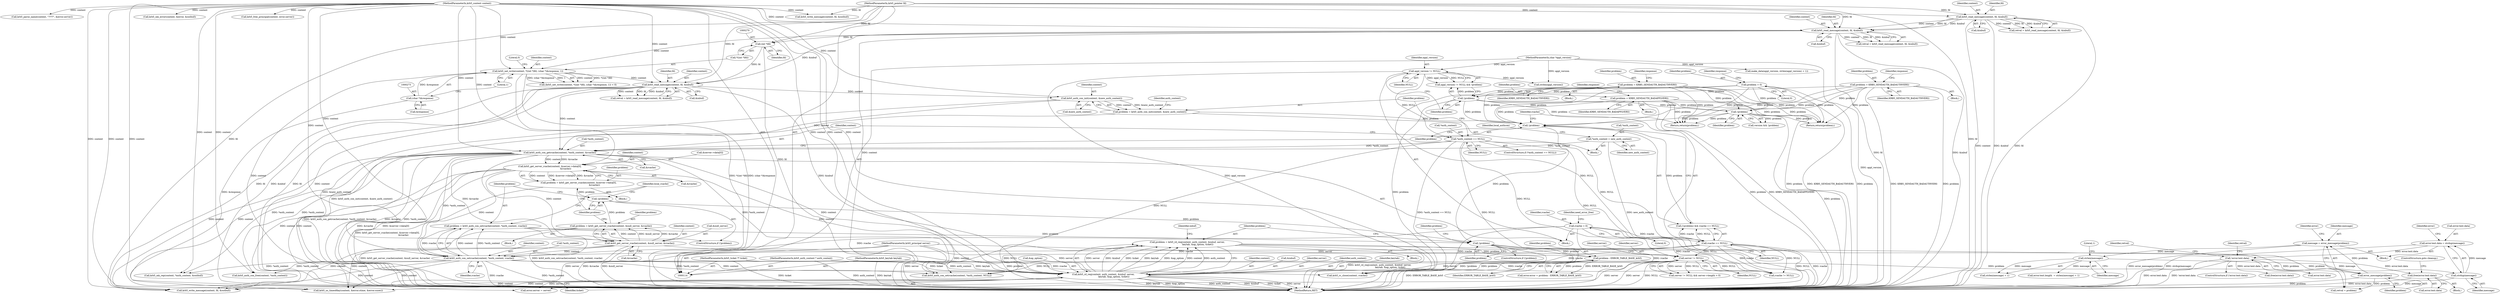 digraph "0_krb5_102bb6ebf20f9174130c85c3b052ae104e5073ec_0@API" {
"1000508" [label="(Call,free(error.text.data))"];
"1000487" [label="(Call,!error.text.data)"];
"1000478" [label="(Call,error.text.data = strdup(message))"];
"1000484" [label="(Call,strdup(message))"];
"1000475" [label="(Call,strlen(message))"];
"1000464" [label="(Call,message = error_message(problem))"];
"1000466" [label="(Call,error_message(problem))"];
"1000450" [label="(Call,problem - ERROR_TABLE_BASE_krb5)"];
"1000388" [label="(Call,problem = krb5_rd_req(context, auth_context, &inbuf, server,\n                              keytab, &ap_option, ticket))"];
"1000390" [label="(Call,krb5_rd_req(context, auth_context, &inbuf, server,\n                              keytab, &ap_option, ticket))"];
"1000376" [label="(Call,krb5_auth_con_setrcache(context, *auth_context, rcache))"];
"1000341" [label="(Call,krb5_get_server_rcache(context, &server->data[0],\n                                             &rcache))"];
"1000314" [label="(Call,krb5_auth_con_getrcache(context, *auth_context, &rcache))"];
"1000303" [label="(Call,krb5_auth_con_init(context, &new_auth_context))"];
"1000288" [label="(Call,krb5_read_message(context, fd, &inbuf))"];
"1000266" [label="(Call,krb5_net_write(context, *((int *)fd), (char *)&response, 1))"];
"1000215" [label="(Call,krb5_read_message(context, fd, &inbuf))"];
"1000168" [label="(Call,krb5_read_message(context, fd, &inbuf))"];
"1000115" [label="(MethodParameterIn,krb5_context context)"];
"1000117" [label="(MethodParameterIn,krb5_pointer fd)"];
"1000272" [label="(Call,(char *)&response)"];
"1000269" [label="(Call,(int *)fd)"];
"1000296" [label="(Call,*auth_context == NULL)"];
"1000224" [label="(Call,appl_version != NULL)"];
"1000118" [label="(MethodParameterIn,char *appl_version)"];
"1000307" [label="(Call,*auth_context = new_auth_context)"];
"1000365" [label="(Call,krb5_get_server_rcache(context, &null_server, &rcache))"];
"1000324" [label="(Call,rcache == NULL)"];
"1000135" [label="(Call,rcache = 0)"];
"1000116" [label="(MethodParameterIn,krb5_auth_context * auth_context)"];
"1000330" [label="(Call,server != NULL)"];
"1000119" [label="(MethodParameterIn,krb5_principal server)"];
"1000121" [label="(MethodParameterIn,krb5_keytab keytab)"];
"1000122" [label="(MethodParameterIn,krb5_ticket ** ticket)"];
"1000385" [label="(Call,!problem)"];
"1000374" [label="(Call,problem = krb5_auth_con_setrcache(context, *auth_context, rcache))"];
"1000372" [label="(Call,!problem)"];
"1000363" [label="(Call,problem = krb5_get_server_rcache(context, &null_server, &rcache))"];
"1000339" [label="(Call,problem = krb5_get_server_rcache(context, &server->data[0],\n                                             &rcache))"];
"1000322" [label="(Call,!problem)"];
"1000206" [label="(Call,problem = KRB5_SENDAUTH_BADAUTHVERS)"];
"1000301" [label="(Call,problem = krb5_auth_con_init(context, &new_auth_context))"];
"1000153" [label="(Call,problem = 0)"];
"1000244" [label="(Call,problem = KRB5_SENDAUTH_BADAPPLVERS)"];
"1000191" [label="(Call,problem = KRB5_SENDAUTH_BADAUTHVERS)"];
"1000227" [label="(Call,!problem)"];
"1000253" [label="(Call,!problem)"];
"1000365" [label="(Call,krb5_get_server_rcache(context, &null_server, &rcache))"];
"1000265" [label="(Call,(krb5_net_write(context, *((int *)fd), (char *)&response, 1)) < 0)"];
"1000326" [label="(Identifier,NULL)"];
"1000382" [label="(Identifier,local_rcache)"];
"1000274" [label="(Call,&response)"];
"1000391" [label="(Identifier,context)"];
"1000117" [label="(MethodParameterIn,krb5_pointer fd)"];
"1000515" [label="(Call,free(error.text.data))"];
"1000477" [label="(Literal,1)"];
"1000308" [label="(Call,*auth_context)"];
"1000509" [label="(Call,error.text.data)"];
"1000464" [label="(Call,message = error_message(problem))"];
"1000235" [label="(Call,strlen(appl_version))"];
"1000340" [label="(Identifier,problem)"];
"1000243" [label="(Block,)"];
"1000288" [label="(Call,krb5_read_message(context, fd, &inbuf))"];
"1000371" [label="(ControlStructure,if (!problem))"];
"1000402" [label="(Identifier,inbuf)"];
"1000286" [label="(Call,retval = krb5_read_message(context, fd, &inbuf))"];
"1000295" [label="(ControlStructure,if (*auth_context == NULL))"];
"1000375" [label="(Identifier,problem)"];
"1000475" [label="(Call,strlen(message))"];
"1000451" [label="(Identifier,problem)"];
"1000207" [label="(Identifier,problem)"];
"1000363" [label="(Call,problem = krb5_get_server_rcache(context, &null_server, &rcache))"];
"1000514" [label="(ControlStructure,goto cleanup;)"];
"1000500" [label="(Identifier,retval)"];
"1000191" [label="(Call,problem = KRB5_SENDAUTH_BADAUTHVERS)"];
"1000304" [label="(Identifier,context)"];
"1000376" [label="(Call,krb5_auth_con_setrcache(context, *auth_context, rcache))"];
"1000582" [label="(Call,krb5_write_message(context, fd, &outbuf))"];
"1000487" [label="(Call,!error.text.data)"];
"1000254" [label="(Identifier,problem)"];
"1000495" [label="(Identifier,retval)"];
"1000137" [label="(Literal,0)"];
"1000490" [label="(Identifier,error)"];
"1000485" [label="(Identifier,message)"];
"1000377" [label="(Identifier,context)"];
"1000352" [label="(Block,)"];
"1000415" [label="(Call,krb5_us_timeofday(context, &error.stime, &error.susec))"];
"1000218" [label="(Call,&inbuf)"];
"1000271" [label="(Identifier,fd)"];
"1000330" [label="(Call,server != NULL)"];
"1000122" [label="(MethodParameterIn,krb5_ticket ** ticket)"];
"1000154" [label="(Identifier,problem)"];
"1000436" [label="(Call,krb5_parse_name(context, \"????\", &error.server))"];
"1000314" [label="(Call,krb5_auth_con_getrcache(context, *auth_context, &rcache))"];
"1000309" [label="(Identifier,auth_context)"];
"1000153" [label="(Call,problem = 0)"];
"1000290" [label="(Identifier,fd)"];
"1000116" [label="(MethodParameterIn,krb5_auth_context * auth_context)"];
"1000226" [label="(Identifier,NULL)"];
"1000542" [label="(Call,krb5_write_message(context, fd, &outbuf))"];
"1000307" [label="(Call,*auth_context = new_auth_context)"];
"1000206" [label="(Call,problem = KRB5_SENDAUTH_BADAUTHVERS)"];
"1000479" [label="(Call,error.text.data)"];
"1000466" [label="(Call,error_message(problem))"];
"1000277" [label="(Literal,0)"];
"1000620" [label="(MethodReturn,RET)"];
"1000302" [label="(Identifier,problem)"];
"1000405" [label="(Identifier,problem)"];
"1000232" [label="(Call,make_data(appl_version, strlen(appl_version) + 1))"];
"1000478" [label="(Call,error.text.data = strdup(message))"];
"1000136" [label="(Identifier,rcache)"];
"1000297" [label="(Call,*auth_context)"];
"1000266" [label="(Call,krb5_net_write(context, *((int *)fd), (char *)&response, 1))"];
"1000205" [label="(Block,)"];
"1000253" [label="(Call,!problem)"];
"1000118" [label="(MethodParameterIn,char *appl_version)"];
"1000323" [label="(Identifier,problem)"];
"1000322" [label="(Call,!problem)"];
"1000389" [label="(Identifier,problem)"];
"1000227" [label="(Call,!problem)"];
"1000450" [label="(Call,problem - ERROR_TABLE_BASE_krb5)"];
"1000349" [label="(Call,&rcache)"];
"1000216" [label="(Identifier,context)"];
"1000366" [label="(Identifier,context)"];
"1000246" [label="(Identifier,KRB5_SENDAUTH_BADAPPLVERS)"];
"1000224" [label="(Call,appl_version != NULL)"];
"1000217" [label="(Identifier,fd)"];
"1000329" [label="(Call,server != NULL && server->length > 0)"];
"1000393" [label="(Call,&inbuf)"];
"1000169" [label="(Identifier,context)"];
"1000613" [label="(Call,krb5_auth_con_setrcache(context, *auth_context, NULL))"];
"1000143" [label="(Identifier,need_error_free)"];
"1000386" [label="(Identifier,problem)"];
"1000474" [label="(Call,strlen(message) + 1)"];
"1000373" [label="(Identifier,problem)"];
"1000446" [label="(Call,error.error = problem - ERROR_TABLE_BASE_krb5)"];
"1000488" [label="(Call,error.text.data)"];
"1000324" [label="(Call,rcache == NULL)"];
"1000268" [label="(Call,*((int *)fd))"];
"1000571" [label="(Call,krb5_mk_rep(context, *auth_context, &outbuf))"];
"1000385" [label="(Call,!problem)"];
"1000312" [label="(Identifier,local_authcon)"];
"1000507" [label="(Block,)"];
"1000395" [label="(Identifier,server)"];
"1000279" [label="(Return,return(problem);)"];
"1000244" [label="(Call,problem = KRB5_SENDAUTH_BADAPPLVERS)"];
"1000486" [label="(ControlStructure,if (!error.text.data))"];
"1000392" [label="(Identifier,auth_context)"];
"1000315" [label="(Identifier,context)"];
"1000299" [label="(Identifier,NULL)"];
"1000332" [label="(Identifier,NULL)"];
"1000115" [label="(MethodParameterIn,krb5_context context)"];
"1000166" [label="(Call,retval = krb5_read_message(context, fd, &inbuf))"];
"1000325" [label="(Identifier,rcache)"];
"1000380" [label="(Identifier,rcache)"];
"1000396" [label="(Identifier,keytab)"];
"1000193" [label="(Identifier,KRB5_SENDAUTH_BADAUTHVERS)"];
"1000276" [label="(Literal,1)"];
"1000300" [label="(Block,)"];
"1000387" [label="(Block,)"];
"1000190" [label="(Block,)"];
"1000342" [label="(Identifier,context)"];
"1000208" [label="(Identifier,KRB5_SENDAUTH_BADAUTHVERS)"];
"1000406" [label="(Block,)"];
"1000272" [label="(Call,(char *)&response)"];
"1000335" [label="(Identifier,server)"];
"1000192" [label="(Identifier,problem)"];
"1000310" [label="(Identifier,new_auth_context)"];
"1000195" [label="(Identifier,response)"];
"1000210" [label="(Identifier,response)"];
"1000501" [label="(Call,krb5_mk_error(context, &error, &outbuf))"];
"1000364" [label="(Identifier,problem)"];
"1000296" [label="(Call,*auth_context == NULL)"];
"1000397" [label="(Call,&ap_option)"];
"1000316" [label="(Call,*auth_context)"];
"1000171" [label="(Call,&inbuf)"];
"1000155" [label="(Literal,0)"];
"1000248" [label="(Identifier,response)"];
"1000338" [label="(Block,)"];
"1000468" [label="(Call,error.text.length  = strlen(message) + 1)"];
"1000399" [label="(Identifier,ticket)"];
"1000305" [label="(Call,&new_auth_context)"];
"1000452" [label="(Identifier,ERROR_TABLE_BASE_krb5)"];
"1000556" [label="(Call,retval = problem)"];
"1000343" [label="(Call,&server->data[0])"];
"1000471" [label="(Identifier,error)"];
"1000283" [label="(Return,return(problem);)"];
"1000476" [label="(Identifier,message)"];
"1000267" [label="(Identifier,context)"];
"1000170" [label="(Identifier,fd)"];
"1000291" [label="(Call,&inbuf)"];
"1000465" [label="(Identifier,message)"];
"1000223" [label="(Call,appl_version != NULL && !problem)"];
"1000303" [label="(Call,krb5_auth_con_init(context, &new_auth_context))"];
"1000157" [label="(Identifier,response)"];
"1000251" [label="(Call,version && !problem)"];
"1000225" [label="(Identifier,appl_version)"];
"1000369" [label="(Call,&rcache)"];
"1000119" [label="(MethodParameterIn,krb5_principal server)"];
"1000124" [label="(Block,)"];
"1000213" [label="(Call,retval = krb5_read_message(context, fd, &inbuf))"];
"1000135" [label="(Call,rcache = 0)"];
"1000427" [label="(Call,error.server = server)"];
"1000388" [label="(Call,problem = krb5_rd_req(context, auth_context, &inbuf, server,\n                              keytab, &ap_option, ticket))"];
"1000168" [label="(Call,krb5_read_message(context, fd, &inbuf))"];
"1000301" [label="(Call,problem = krb5_auth_con_init(context, &new_auth_context))"];
"1000318" [label="(Call,&rcache)"];
"1000390" [label="(Call,krb5_rd_req(context, auth_context, &inbuf, server,\n                              keytab, &ap_option, ticket))"];
"1000610" [label="(Call,krb5_rc_close(context, rcache))"];
"1000269" [label="(Call,(int *)fd)"];
"1000367" [label="(Call,&null_server)"];
"1000339" [label="(Call,problem = krb5_get_server_rcache(context, &server->data[0],\n                                             &rcache))"];
"1000467" [label="(Identifier,problem)"];
"1000598" [label="(Call,krb5_auth_con_free(context, *auth_context))"];
"1000606" [label="(Call,rcache != NULL)"];
"1000378" [label="(Call,*auth_context)"];
"1000289" [label="(Identifier,context)"];
"1000228" [label="(Identifier,problem)"];
"1000372" [label="(Call,!problem)"];
"1000341" [label="(Call,krb5_get_server_rcache(context, &server->data[0],\n                                             &rcache))"];
"1000321" [label="(Call,(!problem) && rcache == NULL)"];
"1000245" [label="(Identifier,problem)"];
"1000384" [label="(ControlStructure,if (!problem))"];
"1000508" [label="(Call,free(error.text.data))"];
"1000523" [label="(Call,krb5_free_principal(context, error.server))"];
"1000331" [label="(Identifier,server)"];
"1000484" [label="(Call,strdup(message))"];
"1000215" [label="(Call,krb5_read_message(context, fd, &inbuf))"];
"1000374" [label="(Call,problem = krb5_auth_con_setrcache(context, *auth_context, rcache))"];
"1000121" [label="(MethodParameterIn,krb5_keytab keytab)"];
"1000508" -> "1000507"  [label="AST: "];
"1000508" -> "1000509"  [label="CFG: "];
"1000509" -> "1000508"  [label="AST: "];
"1000514" -> "1000508"  [label="CFG: "];
"1000508" -> "1000620"  [label="DDG: error.text.data"];
"1000487" -> "1000508"  [label="DDG: error.text.data"];
"1000487" -> "1000486"  [label="AST: "];
"1000487" -> "1000488"  [label="CFG: "];
"1000488" -> "1000487"  [label="AST: "];
"1000495" -> "1000487"  [label="CFG: "];
"1000500" -> "1000487"  [label="CFG: "];
"1000487" -> "1000620"  [label="DDG: error.text.data"];
"1000487" -> "1000620"  [label="DDG: !error.text.data"];
"1000478" -> "1000487"  [label="DDG: error.text.data"];
"1000487" -> "1000515"  [label="DDG: error.text.data"];
"1000478" -> "1000406"  [label="AST: "];
"1000478" -> "1000484"  [label="CFG: "];
"1000479" -> "1000478"  [label="AST: "];
"1000484" -> "1000478"  [label="AST: "];
"1000490" -> "1000478"  [label="CFG: "];
"1000478" -> "1000620"  [label="DDG: strdup(message)"];
"1000484" -> "1000478"  [label="DDG: message"];
"1000484" -> "1000485"  [label="CFG: "];
"1000485" -> "1000484"  [label="AST: "];
"1000484" -> "1000620"  [label="DDG: message"];
"1000475" -> "1000484"  [label="DDG: message"];
"1000475" -> "1000474"  [label="AST: "];
"1000475" -> "1000476"  [label="CFG: "];
"1000476" -> "1000475"  [label="AST: "];
"1000477" -> "1000475"  [label="CFG: "];
"1000475" -> "1000468"  [label="DDG: message"];
"1000475" -> "1000474"  [label="DDG: message"];
"1000464" -> "1000475"  [label="DDG: message"];
"1000464" -> "1000406"  [label="AST: "];
"1000464" -> "1000466"  [label="CFG: "];
"1000465" -> "1000464"  [label="AST: "];
"1000466" -> "1000464"  [label="AST: "];
"1000471" -> "1000464"  [label="CFG: "];
"1000464" -> "1000620"  [label="DDG: error_message(problem)"];
"1000466" -> "1000464"  [label="DDG: problem"];
"1000466" -> "1000467"  [label="CFG: "];
"1000467" -> "1000466"  [label="AST: "];
"1000466" -> "1000620"  [label="DDG: problem"];
"1000450" -> "1000466"  [label="DDG: problem"];
"1000466" -> "1000556"  [label="DDG: problem"];
"1000450" -> "1000446"  [label="AST: "];
"1000450" -> "1000452"  [label="CFG: "];
"1000451" -> "1000450"  [label="AST: "];
"1000452" -> "1000450"  [label="AST: "];
"1000446" -> "1000450"  [label="CFG: "];
"1000450" -> "1000620"  [label="DDG: ERROR_TABLE_BASE_krb5"];
"1000450" -> "1000446"  [label="DDG: problem"];
"1000450" -> "1000446"  [label="DDG: ERROR_TABLE_BASE_krb5"];
"1000388" -> "1000450"  [label="DDG: problem"];
"1000385" -> "1000450"  [label="DDG: problem"];
"1000388" -> "1000387"  [label="AST: "];
"1000388" -> "1000390"  [label="CFG: "];
"1000389" -> "1000388"  [label="AST: "];
"1000390" -> "1000388"  [label="AST: "];
"1000402" -> "1000388"  [label="CFG: "];
"1000388" -> "1000620"  [label="DDG: problem"];
"1000388" -> "1000620"  [label="DDG: krb5_rd_req(context, auth_context, &inbuf, server,\n                              keytab, &ap_option, ticket)"];
"1000390" -> "1000388"  [label="DDG: server"];
"1000390" -> "1000388"  [label="DDG: &inbuf"];
"1000390" -> "1000388"  [label="DDG: ticket"];
"1000390" -> "1000388"  [label="DDG: keytab"];
"1000390" -> "1000388"  [label="DDG: &ap_option"];
"1000390" -> "1000388"  [label="DDG: context"];
"1000390" -> "1000388"  [label="DDG: auth_context"];
"1000388" -> "1000556"  [label="DDG: problem"];
"1000390" -> "1000399"  [label="CFG: "];
"1000391" -> "1000390"  [label="AST: "];
"1000392" -> "1000390"  [label="AST: "];
"1000393" -> "1000390"  [label="AST: "];
"1000395" -> "1000390"  [label="AST: "];
"1000396" -> "1000390"  [label="AST: "];
"1000397" -> "1000390"  [label="AST: "];
"1000399" -> "1000390"  [label="AST: "];
"1000390" -> "1000620"  [label="DDG: keytab"];
"1000390" -> "1000620"  [label="DDG: &ap_option"];
"1000390" -> "1000620"  [label="DDG: auth_context"];
"1000390" -> "1000620"  [label="DDG: &inbuf"];
"1000390" -> "1000620"  [label="DDG: ticket"];
"1000390" -> "1000620"  [label="DDG: server"];
"1000376" -> "1000390"  [label="DDG: context"];
"1000314" -> "1000390"  [label="DDG: context"];
"1000341" -> "1000390"  [label="DDG: context"];
"1000365" -> "1000390"  [label="DDG: context"];
"1000115" -> "1000390"  [label="DDG: context"];
"1000116" -> "1000390"  [label="DDG: auth_context"];
"1000288" -> "1000390"  [label="DDG: &inbuf"];
"1000330" -> "1000390"  [label="DDG: server"];
"1000119" -> "1000390"  [label="DDG: server"];
"1000121" -> "1000390"  [label="DDG: keytab"];
"1000122" -> "1000390"  [label="DDG: ticket"];
"1000390" -> "1000415"  [label="DDG: context"];
"1000390" -> "1000427"  [label="DDG: server"];
"1000390" -> "1000542"  [label="DDG: context"];
"1000376" -> "1000374"  [label="AST: "];
"1000376" -> "1000380"  [label="CFG: "];
"1000377" -> "1000376"  [label="AST: "];
"1000378" -> "1000376"  [label="AST: "];
"1000380" -> "1000376"  [label="AST: "];
"1000374" -> "1000376"  [label="CFG: "];
"1000376" -> "1000620"  [label="DDG: rcache"];
"1000376" -> "1000620"  [label="DDG: *auth_context"];
"1000376" -> "1000374"  [label="DDG: context"];
"1000376" -> "1000374"  [label="DDG: *auth_context"];
"1000376" -> "1000374"  [label="DDG: rcache"];
"1000341" -> "1000376"  [label="DDG: context"];
"1000365" -> "1000376"  [label="DDG: context"];
"1000115" -> "1000376"  [label="DDG: context"];
"1000314" -> "1000376"  [label="DDG: *auth_context"];
"1000324" -> "1000376"  [label="DDG: rcache"];
"1000135" -> "1000376"  [label="DDG: rcache"];
"1000376" -> "1000415"  [label="DDG: context"];
"1000376" -> "1000542"  [label="DDG: context"];
"1000376" -> "1000571"  [label="DDG: *auth_context"];
"1000376" -> "1000598"  [label="DDG: *auth_context"];
"1000376" -> "1000606"  [label="DDG: rcache"];
"1000376" -> "1000610"  [label="DDG: rcache"];
"1000376" -> "1000613"  [label="DDG: *auth_context"];
"1000341" -> "1000339"  [label="AST: "];
"1000341" -> "1000349"  [label="CFG: "];
"1000342" -> "1000341"  [label="AST: "];
"1000343" -> "1000341"  [label="AST: "];
"1000349" -> "1000341"  [label="AST: "];
"1000339" -> "1000341"  [label="CFG: "];
"1000341" -> "1000620"  [label="DDG: &rcache"];
"1000341" -> "1000620"  [label="DDG: &server->data[0]"];
"1000341" -> "1000339"  [label="DDG: context"];
"1000341" -> "1000339"  [label="DDG: &server->data[0]"];
"1000341" -> "1000339"  [label="DDG: &rcache"];
"1000314" -> "1000341"  [label="DDG: context"];
"1000314" -> "1000341"  [label="DDG: &rcache"];
"1000115" -> "1000341"  [label="DDG: context"];
"1000341" -> "1000415"  [label="DDG: context"];
"1000341" -> "1000542"  [label="DDG: context"];
"1000314" -> "1000124"  [label="AST: "];
"1000314" -> "1000318"  [label="CFG: "];
"1000315" -> "1000314"  [label="AST: "];
"1000316" -> "1000314"  [label="AST: "];
"1000318" -> "1000314"  [label="AST: "];
"1000323" -> "1000314"  [label="CFG: "];
"1000314" -> "1000620"  [label="DDG: &rcache"];
"1000314" -> "1000620"  [label="DDG: *auth_context"];
"1000314" -> "1000620"  [label="DDG: krb5_auth_con_getrcache(context, *auth_context, &rcache)"];
"1000303" -> "1000314"  [label="DDG: context"];
"1000288" -> "1000314"  [label="DDG: context"];
"1000115" -> "1000314"  [label="DDG: context"];
"1000296" -> "1000314"  [label="DDG: *auth_context"];
"1000307" -> "1000314"  [label="DDG: *auth_context"];
"1000314" -> "1000365"  [label="DDG: context"];
"1000314" -> "1000365"  [label="DDG: &rcache"];
"1000314" -> "1000415"  [label="DDG: context"];
"1000314" -> "1000542"  [label="DDG: context"];
"1000314" -> "1000571"  [label="DDG: *auth_context"];
"1000314" -> "1000598"  [label="DDG: *auth_context"];
"1000314" -> "1000613"  [label="DDG: *auth_context"];
"1000303" -> "1000301"  [label="AST: "];
"1000303" -> "1000305"  [label="CFG: "];
"1000304" -> "1000303"  [label="AST: "];
"1000305" -> "1000303"  [label="AST: "];
"1000301" -> "1000303"  [label="CFG: "];
"1000303" -> "1000620"  [label="DDG: &new_auth_context"];
"1000303" -> "1000301"  [label="DDG: context"];
"1000303" -> "1000301"  [label="DDG: &new_auth_context"];
"1000288" -> "1000303"  [label="DDG: context"];
"1000115" -> "1000303"  [label="DDG: context"];
"1000288" -> "1000286"  [label="AST: "];
"1000288" -> "1000291"  [label="CFG: "];
"1000289" -> "1000288"  [label="AST: "];
"1000290" -> "1000288"  [label="AST: "];
"1000291" -> "1000288"  [label="AST: "];
"1000286" -> "1000288"  [label="CFG: "];
"1000288" -> "1000620"  [label="DDG: &inbuf"];
"1000288" -> "1000620"  [label="DDG: fd"];
"1000288" -> "1000620"  [label="DDG: context"];
"1000288" -> "1000286"  [label="DDG: context"];
"1000288" -> "1000286"  [label="DDG: fd"];
"1000288" -> "1000286"  [label="DDG: &inbuf"];
"1000266" -> "1000288"  [label="DDG: context"];
"1000115" -> "1000288"  [label="DDG: context"];
"1000269" -> "1000288"  [label="DDG: fd"];
"1000117" -> "1000288"  [label="DDG: fd"];
"1000215" -> "1000288"  [label="DDG: &inbuf"];
"1000288" -> "1000542"  [label="DDG: fd"];
"1000266" -> "1000265"  [label="AST: "];
"1000266" -> "1000276"  [label="CFG: "];
"1000267" -> "1000266"  [label="AST: "];
"1000268" -> "1000266"  [label="AST: "];
"1000272" -> "1000266"  [label="AST: "];
"1000276" -> "1000266"  [label="AST: "];
"1000277" -> "1000266"  [label="CFG: "];
"1000266" -> "1000620"  [label="DDG: context"];
"1000266" -> "1000620"  [label="DDG: *((int *)fd)"];
"1000266" -> "1000620"  [label="DDG: (char *)&response"];
"1000266" -> "1000265"  [label="DDG: context"];
"1000266" -> "1000265"  [label="DDG: *((int *)fd)"];
"1000266" -> "1000265"  [label="DDG: (char *)&response"];
"1000266" -> "1000265"  [label="DDG: 1"];
"1000215" -> "1000266"  [label="DDG: context"];
"1000115" -> "1000266"  [label="DDG: context"];
"1000272" -> "1000266"  [label="DDG: &response"];
"1000215" -> "1000213"  [label="AST: "];
"1000215" -> "1000218"  [label="CFG: "];
"1000216" -> "1000215"  [label="AST: "];
"1000217" -> "1000215"  [label="AST: "];
"1000218" -> "1000215"  [label="AST: "];
"1000213" -> "1000215"  [label="CFG: "];
"1000215" -> "1000620"  [label="DDG: context"];
"1000215" -> "1000620"  [label="DDG: fd"];
"1000215" -> "1000620"  [label="DDG: &inbuf"];
"1000215" -> "1000213"  [label="DDG: context"];
"1000215" -> "1000213"  [label="DDG: fd"];
"1000215" -> "1000213"  [label="DDG: &inbuf"];
"1000168" -> "1000215"  [label="DDG: context"];
"1000168" -> "1000215"  [label="DDG: fd"];
"1000168" -> "1000215"  [label="DDG: &inbuf"];
"1000115" -> "1000215"  [label="DDG: context"];
"1000117" -> "1000215"  [label="DDG: fd"];
"1000215" -> "1000269"  [label="DDG: fd"];
"1000168" -> "1000166"  [label="AST: "];
"1000168" -> "1000171"  [label="CFG: "];
"1000169" -> "1000168"  [label="AST: "];
"1000170" -> "1000168"  [label="AST: "];
"1000171" -> "1000168"  [label="AST: "];
"1000166" -> "1000168"  [label="CFG: "];
"1000168" -> "1000620"  [label="DDG: context"];
"1000168" -> "1000620"  [label="DDG: &inbuf"];
"1000168" -> "1000620"  [label="DDG: fd"];
"1000168" -> "1000166"  [label="DDG: context"];
"1000168" -> "1000166"  [label="DDG: fd"];
"1000168" -> "1000166"  [label="DDG: &inbuf"];
"1000115" -> "1000168"  [label="DDG: context"];
"1000117" -> "1000168"  [label="DDG: fd"];
"1000115" -> "1000114"  [label="AST: "];
"1000115" -> "1000620"  [label="DDG: context"];
"1000115" -> "1000365"  [label="DDG: context"];
"1000115" -> "1000415"  [label="DDG: context"];
"1000115" -> "1000436"  [label="DDG: context"];
"1000115" -> "1000501"  [label="DDG: context"];
"1000115" -> "1000523"  [label="DDG: context"];
"1000115" -> "1000542"  [label="DDG: context"];
"1000115" -> "1000571"  [label="DDG: context"];
"1000115" -> "1000582"  [label="DDG: context"];
"1000115" -> "1000598"  [label="DDG: context"];
"1000115" -> "1000610"  [label="DDG: context"];
"1000115" -> "1000613"  [label="DDG: context"];
"1000117" -> "1000114"  [label="AST: "];
"1000117" -> "1000620"  [label="DDG: fd"];
"1000117" -> "1000269"  [label="DDG: fd"];
"1000117" -> "1000542"  [label="DDG: fd"];
"1000117" -> "1000582"  [label="DDG: fd"];
"1000272" -> "1000274"  [label="CFG: "];
"1000273" -> "1000272"  [label="AST: "];
"1000274" -> "1000272"  [label="AST: "];
"1000276" -> "1000272"  [label="CFG: "];
"1000272" -> "1000620"  [label="DDG: &response"];
"1000269" -> "1000268"  [label="AST: "];
"1000269" -> "1000271"  [label="CFG: "];
"1000270" -> "1000269"  [label="AST: "];
"1000271" -> "1000269"  [label="AST: "];
"1000268" -> "1000269"  [label="CFG: "];
"1000269" -> "1000620"  [label="DDG: fd"];
"1000296" -> "1000295"  [label="AST: "];
"1000296" -> "1000299"  [label="CFG: "];
"1000297" -> "1000296"  [label="AST: "];
"1000299" -> "1000296"  [label="AST: "];
"1000302" -> "1000296"  [label="CFG: "];
"1000315" -> "1000296"  [label="CFG: "];
"1000296" -> "1000620"  [label="DDG: *auth_context == NULL"];
"1000296" -> "1000620"  [label="DDG: NULL"];
"1000224" -> "1000296"  [label="DDG: NULL"];
"1000296" -> "1000324"  [label="DDG: NULL"];
"1000296" -> "1000330"  [label="DDG: NULL"];
"1000296" -> "1000606"  [label="DDG: NULL"];
"1000296" -> "1000613"  [label="DDG: NULL"];
"1000224" -> "1000223"  [label="AST: "];
"1000224" -> "1000226"  [label="CFG: "];
"1000225" -> "1000224"  [label="AST: "];
"1000226" -> "1000224"  [label="AST: "];
"1000228" -> "1000224"  [label="CFG: "];
"1000223" -> "1000224"  [label="CFG: "];
"1000224" -> "1000620"  [label="DDG: appl_version"];
"1000224" -> "1000620"  [label="DDG: NULL"];
"1000224" -> "1000223"  [label="DDG: appl_version"];
"1000224" -> "1000223"  [label="DDG: NULL"];
"1000118" -> "1000224"  [label="DDG: appl_version"];
"1000224" -> "1000235"  [label="DDG: appl_version"];
"1000118" -> "1000114"  [label="AST: "];
"1000118" -> "1000620"  [label="DDG: appl_version"];
"1000118" -> "1000232"  [label="DDG: appl_version"];
"1000118" -> "1000235"  [label="DDG: appl_version"];
"1000307" -> "1000300"  [label="AST: "];
"1000307" -> "1000310"  [label="CFG: "];
"1000308" -> "1000307"  [label="AST: "];
"1000310" -> "1000307"  [label="AST: "];
"1000312" -> "1000307"  [label="CFG: "];
"1000307" -> "1000620"  [label="DDG: new_auth_context"];
"1000365" -> "1000363"  [label="AST: "];
"1000365" -> "1000369"  [label="CFG: "];
"1000366" -> "1000365"  [label="AST: "];
"1000367" -> "1000365"  [label="AST: "];
"1000369" -> "1000365"  [label="AST: "];
"1000363" -> "1000365"  [label="CFG: "];
"1000365" -> "1000620"  [label="DDG: &rcache"];
"1000365" -> "1000620"  [label="DDG: &null_server"];
"1000365" -> "1000363"  [label="DDG: context"];
"1000365" -> "1000363"  [label="DDG: &null_server"];
"1000365" -> "1000363"  [label="DDG: &rcache"];
"1000365" -> "1000415"  [label="DDG: context"];
"1000365" -> "1000542"  [label="DDG: context"];
"1000324" -> "1000321"  [label="AST: "];
"1000324" -> "1000326"  [label="CFG: "];
"1000325" -> "1000324"  [label="AST: "];
"1000326" -> "1000324"  [label="AST: "];
"1000321" -> "1000324"  [label="CFG: "];
"1000324" -> "1000620"  [label="DDG: NULL"];
"1000324" -> "1000620"  [label="DDG: rcache"];
"1000324" -> "1000321"  [label="DDG: rcache"];
"1000324" -> "1000321"  [label="DDG: NULL"];
"1000135" -> "1000324"  [label="DDG: rcache"];
"1000324" -> "1000330"  [label="DDG: NULL"];
"1000324" -> "1000606"  [label="DDG: rcache"];
"1000324" -> "1000606"  [label="DDG: NULL"];
"1000324" -> "1000610"  [label="DDG: rcache"];
"1000324" -> "1000613"  [label="DDG: NULL"];
"1000135" -> "1000124"  [label="AST: "];
"1000135" -> "1000137"  [label="CFG: "];
"1000136" -> "1000135"  [label="AST: "];
"1000137" -> "1000135"  [label="AST: "];
"1000143" -> "1000135"  [label="CFG: "];
"1000135" -> "1000620"  [label="DDG: rcache"];
"1000135" -> "1000606"  [label="DDG: rcache"];
"1000135" -> "1000610"  [label="DDG: rcache"];
"1000116" -> "1000114"  [label="AST: "];
"1000116" -> "1000620"  [label="DDG: auth_context"];
"1000330" -> "1000329"  [label="AST: "];
"1000330" -> "1000332"  [label="CFG: "];
"1000331" -> "1000330"  [label="AST: "];
"1000332" -> "1000330"  [label="AST: "];
"1000335" -> "1000330"  [label="CFG: "];
"1000329" -> "1000330"  [label="CFG: "];
"1000330" -> "1000620"  [label="DDG: server"];
"1000330" -> "1000620"  [label="DDG: NULL"];
"1000330" -> "1000329"  [label="DDG: server"];
"1000330" -> "1000329"  [label="DDG: NULL"];
"1000119" -> "1000330"  [label="DDG: server"];
"1000330" -> "1000427"  [label="DDG: server"];
"1000330" -> "1000606"  [label="DDG: NULL"];
"1000330" -> "1000613"  [label="DDG: NULL"];
"1000119" -> "1000114"  [label="AST: "];
"1000119" -> "1000620"  [label="DDG: server"];
"1000119" -> "1000427"  [label="DDG: server"];
"1000121" -> "1000114"  [label="AST: "];
"1000121" -> "1000620"  [label="DDG: keytab"];
"1000122" -> "1000114"  [label="AST: "];
"1000122" -> "1000620"  [label="DDG: ticket"];
"1000385" -> "1000384"  [label="AST: "];
"1000385" -> "1000386"  [label="CFG: "];
"1000386" -> "1000385"  [label="AST: "];
"1000389" -> "1000385"  [label="CFG: "];
"1000405" -> "1000385"  [label="CFG: "];
"1000385" -> "1000620"  [label="DDG: problem"];
"1000385" -> "1000620"  [label="DDG: !problem"];
"1000374" -> "1000385"  [label="DDG: problem"];
"1000372" -> "1000385"  [label="DDG: problem"];
"1000322" -> "1000385"  [label="DDG: problem"];
"1000385" -> "1000556"  [label="DDG: problem"];
"1000374" -> "1000371"  [label="AST: "];
"1000375" -> "1000374"  [label="AST: "];
"1000382" -> "1000374"  [label="CFG: "];
"1000374" -> "1000620"  [label="DDG: krb5_auth_con_setrcache(context, *auth_context, rcache)"];
"1000372" -> "1000371"  [label="AST: "];
"1000372" -> "1000373"  [label="CFG: "];
"1000373" -> "1000372"  [label="AST: "];
"1000375" -> "1000372"  [label="CFG: "];
"1000382" -> "1000372"  [label="CFG: "];
"1000363" -> "1000372"  [label="DDG: problem"];
"1000339" -> "1000372"  [label="DDG: problem"];
"1000363" -> "1000352"  [label="AST: "];
"1000364" -> "1000363"  [label="AST: "];
"1000373" -> "1000363"  [label="CFG: "];
"1000363" -> "1000620"  [label="DDG: krb5_get_server_rcache(context, &null_server, &rcache)"];
"1000339" -> "1000338"  [label="AST: "];
"1000340" -> "1000339"  [label="AST: "];
"1000373" -> "1000339"  [label="CFG: "];
"1000339" -> "1000620"  [label="DDG: krb5_get_server_rcache(context, &server->data[0],\n                                             &rcache)"];
"1000322" -> "1000321"  [label="AST: "];
"1000322" -> "1000323"  [label="CFG: "];
"1000323" -> "1000322"  [label="AST: "];
"1000325" -> "1000322"  [label="CFG: "];
"1000321" -> "1000322"  [label="CFG: "];
"1000322" -> "1000321"  [label="DDG: problem"];
"1000206" -> "1000322"  [label="DDG: problem"];
"1000301" -> "1000322"  [label="DDG: problem"];
"1000153" -> "1000322"  [label="DDG: problem"];
"1000244" -> "1000322"  [label="DDG: problem"];
"1000191" -> "1000322"  [label="DDG: problem"];
"1000227" -> "1000322"  [label="DDG: problem"];
"1000253" -> "1000322"  [label="DDG: problem"];
"1000206" -> "1000205"  [label="AST: "];
"1000206" -> "1000208"  [label="CFG: "];
"1000207" -> "1000206"  [label="AST: "];
"1000208" -> "1000206"  [label="AST: "];
"1000210" -> "1000206"  [label="CFG: "];
"1000206" -> "1000620"  [label="DDG: KRB5_SENDAUTH_BADAUTHVERS"];
"1000206" -> "1000620"  [label="DDG: problem"];
"1000206" -> "1000227"  [label="DDG: problem"];
"1000206" -> "1000253"  [label="DDG: problem"];
"1000206" -> "1000279"  [label="DDG: problem"];
"1000206" -> "1000283"  [label="DDG: problem"];
"1000301" -> "1000300"  [label="AST: "];
"1000302" -> "1000301"  [label="AST: "];
"1000309" -> "1000301"  [label="CFG: "];
"1000301" -> "1000620"  [label="DDG: krb5_auth_con_init(context, &new_auth_context)"];
"1000153" -> "1000124"  [label="AST: "];
"1000153" -> "1000155"  [label="CFG: "];
"1000154" -> "1000153"  [label="AST: "];
"1000155" -> "1000153"  [label="AST: "];
"1000157" -> "1000153"  [label="CFG: "];
"1000153" -> "1000620"  [label="DDG: problem"];
"1000153" -> "1000227"  [label="DDG: problem"];
"1000153" -> "1000253"  [label="DDG: problem"];
"1000153" -> "1000279"  [label="DDG: problem"];
"1000153" -> "1000283"  [label="DDG: problem"];
"1000244" -> "1000243"  [label="AST: "];
"1000244" -> "1000246"  [label="CFG: "];
"1000245" -> "1000244"  [label="AST: "];
"1000246" -> "1000244"  [label="AST: "];
"1000248" -> "1000244"  [label="CFG: "];
"1000244" -> "1000620"  [label="DDG: problem"];
"1000244" -> "1000620"  [label="DDG: KRB5_SENDAUTH_BADAPPLVERS"];
"1000244" -> "1000253"  [label="DDG: problem"];
"1000244" -> "1000279"  [label="DDG: problem"];
"1000244" -> "1000283"  [label="DDG: problem"];
"1000191" -> "1000190"  [label="AST: "];
"1000191" -> "1000193"  [label="CFG: "];
"1000192" -> "1000191"  [label="AST: "];
"1000193" -> "1000191"  [label="AST: "];
"1000195" -> "1000191"  [label="CFG: "];
"1000191" -> "1000620"  [label="DDG: KRB5_SENDAUTH_BADAUTHVERS"];
"1000191" -> "1000620"  [label="DDG: problem"];
"1000191" -> "1000227"  [label="DDG: problem"];
"1000191" -> "1000253"  [label="DDG: problem"];
"1000191" -> "1000279"  [label="DDG: problem"];
"1000191" -> "1000283"  [label="DDG: problem"];
"1000227" -> "1000223"  [label="AST: "];
"1000227" -> "1000228"  [label="CFG: "];
"1000228" -> "1000227"  [label="AST: "];
"1000223" -> "1000227"  [label="CFG: "];
"1000227" -> "1000620"  [label="DDG: problem"];
"1000227" -> "1000223"  [label="DDG: problem"];
"1000227" -> "1000253"  [label="DDG: problem"];
"1000227" -> "1000279"  [label="DDG: problem"];
"1000227" -> "1000283"  [label="DDG: problem"];
"1000253" -> "1000251"  [label="AST: "];
"1000253" -> "1000254"  [label="CFG: "];
"1000254" -> "1000253"  [label="AST: "];
"1000251" -> "1000253"  [label="CFG: "];
"1000253" -> "1000620"  [label="DDG: problem"];
"1000253" -> "1000251"  [label="DDG: problem"];
"1000253" -> "1000279"  [label="DDG: problem"];
"1000253" -> "1000283"  [label="DDG: problem"];
}
